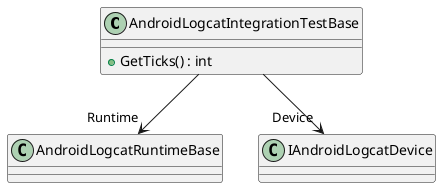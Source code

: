 @startuml
class AndroidLogcatIntegrationTestBase {
    + GetTicks() : int
}
AndroidLogcatIntegrationTestBase --> "Runtime" AndroidLogcatRuntimeBase
AndroidLogcatIntegrationTestBase --> "Device" IAndroidLogcatDevice
@enduml
